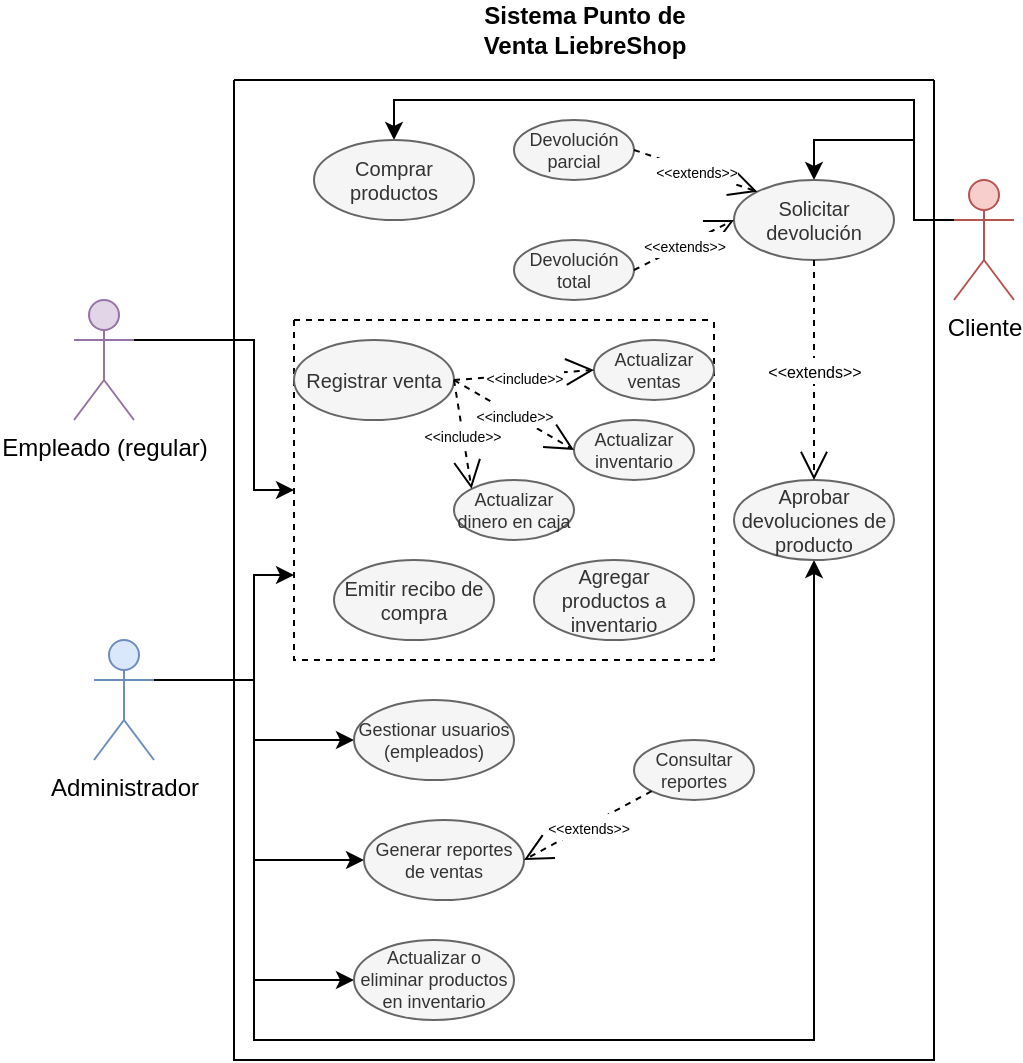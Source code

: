 <mxfile version="24.7.13">
  <diagram name="Página-1" id="3gVyPQIgP8HD0y9LEb7n">
    <mxGraphModel dx="1161" dy="629" grid="1" gridSize="10" guides="1" tooltips="1" connect="1" arrows="1" fold="1" page="1" pageScale="1" pageWidth="1920" pageHeight="1200" math="0" shadow="0">
      <root>
        <mxCell id="0" />
        <mxCell id="1" parent="0" />
        <mxCell id="ANBc888wVuNyndApTUyL-28" style="edgeStyle=orthogonalEdgeStyle;rounded=0;orthogonalLoop=1;jettySize=auto;html=1;exitX=1;exitY=0.333;exitDx=0;exitDy=0;exitPerimeter=0;entryX=0;entryY=0.5;entryDx=0;entryDy=0;" edge="1" parent="1" source="ANBc888wVuNyndApTUyL-1" target="ANBc888wVuNyndApTUyL-27">
          <mxGeometry relative="1" as="geometry">
            <Array as="points">
              <mxPoint x="630" y="340" />
              <mxPoint x="630" y="415" />
            </Array>
          </mxGeometry>
        </mxCell>
        <mxCell id="ANBc888wVuNyndApTUyL-1" value="Empleado (regular)" style="shape=umlActor;verticalLabelPosition=bottom;verticalAlign=top;html=1;outlineConnect=0;fillColor=#e1d5e7;strokeColor=#9673a6;" vertex="1" parent="1">
          <mxGeometry x="540" y="320" width="30" height="60" as="geometry" />
        </mxCell>
        <mxCell id="ANBc888wVuNyndApTUyL-22" style="edgeStyle=orthogonalEdgeStyle;rounded=0;orthogonalLoop=1;jettySize=auto;html=1;exitX=0;exitY=0.333;exitDx=0;exitDy=0;exitPerimeter=0;entryX=0.5;entryY=0;entryDx=0;entryDy=0;" edge="1" parent="1" source="ANBc888wVuNyndApTUyL-2" target="ANBc888wVuNyndApTUyL-5">
          <mxGeometry relative="1" as="geometry">
            <Array as="points">
              <mxPoint x="960" y="280" />
              <mxPoint x="960" y="240" />
              <mxPoint x="910" y="240" />
            </Array>
          </mxGeometry>
        </mxCell>
        <mxCell id="ANBc888wVuNyndApTUyL-23" style="edgeStyle=orthogonalEdgeStyle;rounded=0;orthogonalLoop=1;jettySize=auto;html=1;exitX=0;exitY=0.333;exitDx=0;exitDy=0;exitPerimeter=0;entryX=0.5;entryY=0;entryDx=0;entryDy=0;" edge="1" parent="1" source="ANBc888wVuNyndApTUyL-2" target="ANBc888wVuNyndApTUyL-4">
          <mxGeometry relative="1" as="geometry">
            <Array as="points">
              <mxPoint x="960" y="280" />
              <mxPoint x="960" y="220" />
              <mxPoint x="700" y="220" />
            </Array>
          </mxGeometry>
        </mxCell>
        <mxCell id="ANBc888wVuNyndApTUyL-2" value="Cliente" style="shape=umlActor;verticalLabelPosition=bottom;verticalAlign=top;html=1;outlineConnect=0;fillColor=#f8cecc;strokeColor=#b85450;" vertex="1" parent="1">
          <mxGeometry x="980" y="260" width="30" height="60" as="geometry" />
        </mxCell>
        <mxCell id="ANBc888wVuNyndApTUyL-26" style="edgeStyle=orthogonalEdgeStyle;rounded=0;orthogonalLoop=1;jettySize=auto;html=1;exitX=1;exitY=0.333;exitDx=0;exitDy=0;exitPerimeter=0;entryX=0;entryY=0.5;entryDx=0;entryDy=0;" edge="1" parent="1" source="ANBc888wVuNyndApTUyL-3" target="ANBc888wVuNyndApTUyL-11">
          <mxGeometry relative="1" as="geometry" />
        </mxCell>
        <mxCell id="ANBc888wVuNyndApTUyL-29" style="edgeStyle=orthogonalEdgeStyle;rounded=0;orthogonalLoop=1;jettySize=auto;html=1;exitX=1;exitY=0.333;exitDx=0;exitDy=0;exitPerimeter=0;entryX=0;entryY=0.75;entryDx=0;entryDy=0;" edge="1" parent="1" source="ANBc888wVuNyndApTUyL-3" target="ANBc888wVuNyndApTUyL-27">
          <mxGeometry relative="1" as="geometry">
            <Array as="points">
              <mxPoint x="630" y="510" />
              <mxPoint x="630" y="457" />
            </Array>
          </mxGeometry>
        </mxCell>
        <mxCell id="ANBc888wVuNyndApTUyL-39" style="edgeStyle=orthogonalEdgeStyle;rounded=0;orthogonalLoop=1;jettySize=auto;html=1;exitX=1;exitY=0.333;exitDx=0;exitDy=0;exitPerimeter=0;entryX=0;entryY=0.5;entryDx=0;entryDy=0;" edge="1" parent="1" source="ANBc888wVuNyndApTUyL-3" target="ANBc888wVuNyndApTUyL-31">
          <mxGeometry relative="1" as="geometry">
            <Array as="points">
              <mxPoint x="630" y="510" />
              <mxPoint x="630" y="600" />
            </Array>
          </mxGeometry>
        </mxCell>
        <mxCell id="ANBc888wVuNyndApTUyL-40" style="edgeStyle=orthogonalEdgeStyle;rounded=0;orthogonalLoop=1;jettySize=auto;html=1;exitX=1;exitY=0.333;exitDx=0;exitDy=0;exitPerimeter=0;entryX=0;entryY=0.5;entryDx=0;entryDy=0;" edge="1" parent="1" source="ANBc888wVuNyndApTUyL-3" target="ANBc888wVuNyndApTUyL-9">
          <mxGeometry relative="1" as="geometry" />
        </mxCell>
        <mxCell id="ANBc888wVuNyndApTUyL-41" style="edgeStyle=orthogonalEdgeStyle;rounded=0;orthogonalLoop=1;jettySize=auto;html=1;exitX=1;exitY=0.333;exitDx=0;exitDy=0;exitPerimeter=0;entryX=0.5;entryY=1;entryDx=0;entryDy=0;" edge="1" parent="1" source="ANBc888wVuNyndApTUyL-3" target="ANBc888wVuNyndApTUyL-10">
          <mxGeometry relative="1" as="geometry">
            <Array as="points">
              <mxPoint x="630" y="510" />
              <mxPoint x="630" y="690" />
              <mxPoint x="910" y="690" />
            </Array>
          </mxGeometry>
        </mxCell>
        <mxCell id="ANBc888wVuNyndApTUyL-3" value="Administrador" style="shape=umlActor;verticalLabelPosition=bottom;verticalAlign=top;html=1;outlineConnect=0;fillColor=#dae8fc;strokeColor=#6c8ebf;" vertex="1" parent="1">
          <mxGeometry x="550" y="490" width="30" height="60" as="geometry" />
        </mxCell>
        <mxCell id="ANBc888wVuNyndApTUyL-15" value="" style="swimlane;startSize=0;" vertex="1" parent="1">
          <mxGeometry x="620" y="210" width="350" height="490" as="geometry">
            <mxRectangle x="620" y="210" width="50" height="40" as="alternateBounds" />
          </mxGeometry>
        </mxCell>
        <mxCell id="ANBc888wVuNyndApTUyL-4" value="Comprar productos" style="ellipse;whiteSpace=wrap;html=1;fontSize=10;fillColor=#f5f5f5;fontColor=#333333;strokeColor=#666666;" vertex="1" parent="ANBc888wVuNyndApTUyL-15">
          <mxGeometry x="40" y="30" width="80" height="40" as="geometry" />
        </mxCell>
        <mxCell id="ANBc888wVuNyndApTUyL-5" value="Solicitar devolución" style="ellipse;whiteSpace=wrap;html=1;fontSize=10;fillColor=#f5f5f5;fontColor=#333333;strokeColor=#666666;" vertex="1" parent="ANBc888wVuNyndApTUyL-15">
          <mxGeometry x="250" y="50" width="80" height="40" as="geometry" />
        </mxCell>
        <mxCell id="ANBc888wVuNyndApTUyL-12" value="Devolución total" style="ellipse;whiteSpace=wrap;html=1;fontSize=9;fillColor=#f5f5f5;fontColor=#333333;strokeColor=#666666;" vertex="1" parent="ANBc888wVuNyndApTUyL-15">
          <mxGeometry x="140" y="80" width="60" height="30" as="geometry" />
        </mxCell>
        <mxCell id="ANBc888wVuNyndApTUyL-9" value="Actualizar o eliminar productos en inventario" style="ellipse;whiteSpace=wrap;html=1;fontSize=9;fillColor=#f5f5f5;fontColor=#333333;strokeColor=#666666;" vertex="1" parent="ANBc888wVuNyndApTUyL-15">
          <mxGeometry x="60" y="430" width="80" height="40" as="geometry" />
        </mxCell>
        <mxCell id="ANBc888wVuNyndApTUyL-10" value="Aprobar devoluciones de producto" style="ellipse;whiteSpace=wrap;html=1;fontSize=10;fillColor=#f5f5f5;fontColor=#333333;strokeColor=#666666;" vertex="1" parent="ANBc888wVuNyndApTUyL-15">
          <mxGeometry x="250" y="200" width="80" height="40" as="geometry" />
        </mxCell>
        <mxCell id="ANBc888wVuNyndApTUyL-11" value="Gestionar usuarios (empleados)" style="ellipse;whiteSpace=wrap;html=1;fontSize=9;fillColor=#f5f5f5;fontColor=#333333;strokeColor=#666666;" vertex="1" parent="ANBc888wVuNyndApTUyL-15">
          <mxGeometry x="60" y="310" width="80" height="40" as="geometry" />
        </mxCell>
        <mxCell id="ANBc888wVuNyndApTUyL-25" value="&lt;font style=&quot;font-size: 8px;&quot;&gt;&amp;lt;&amp;lt;extends&amp;gt;&amp;gt;&lt;/font&gt;" style="endArrow=open;endSize=12;dashed=1;html=1;rounded=0;exitX=0.5;exitY=1;exitDx=0;exitDy=0;entryX=0.5;entryY=0;entryDx=0;entryDy=0;" edge="1" parent="ANBc888wVuNyndApTUyL-15" source="ANBc888wVuNyndApTUyL-5" target="ANBc888wVuNyndApTUyL-10">
          <mxGeometry width="160" relative="1" as="geometry">
            <mxPoint x="120" y="100" as="sourcePoint" />
            <mxPoint x="130" y="130" as="targetPoint" />
          </mxGeometry>
        </mxCell>
        <mxCell id="ANBc888wVuNyndApTUyL-27" value="" style="swimlane;startSize=0;dashed=1;" vertex="1" parent="ANBc888wVuNyndApTUyL-15">
          <mxGeometry x="30" y="120" width="210" height="170" as="geometry" />
        </mxCell>
        <mxCell id="ANBc888wVuNyndApTUyL-8" value="Emitir recibo de compra" style="ellipse;whiteSpace=wrap;html=1;fontSize=10;fillColor=#f5f5f5;fontColor=#333333;strokeColor=#666666;" vertex="1" parent="ANBc888wVuNyndApTUyL-27">
          <mxGeometry x="20" y="120" width="80" height="40" as="geometry" />
        </mxCell>
        <mxCell id="ANBc888wVuNyndApTUyL-7" value="Agregar productos a inventario" style="ellipse;whiteSpace=wrap;html=1;fontSize=10;fillColor=#f5f5f5;fontColor=#333333;strokeColor=#666666;" vertex="1" parent="ANBc888wVuNyndApTUyL-27">
          <mxGeometry x="120" y="120" width="80" height="40" as="geometry" />
        </mxCell>
        <mxCell id="ANBc888wVuNyndApTUyL-6" value="Registrar venta" style="ellipse;whiteSpace=wrap;html=1;fontSize=10;fillColor=#f5f5f5;fontColor=#333333;strokeColor=#666666;" vertex="1" parent="ANBc888wVuNyndApTUyL-27">
          <mxGeometry y="10" width="80" height="40" as="geometry" />
        </mxCell>
        <mxCell id="ANBc888wVuNyndApTUyL-42" value="Actualizar ventas" style="ellipse;whiteSpace=wrap;html=1;fontSize=9;fillColor=#f5f5f5;fontColor=#333333;strokeColor=#666666;" vertex="1" parent="ANBc888wVuNyndApTUyL-27">
          <mxGeometry x="150" y="10" width="60" height="30" as="geometry" />
        </mxCell>
        <mxCell id="ANBc888wVuNyndApTUyL-43" value="Actualizar inventario" style="ellipse;whiteSpace=wrap;html=1;fontSize=9;fillColor=#f5f5f5;fontColor=#333333;strokeColor=#666666;" vertex="1" parent="ANBc888wVuNyndApTUyL-27">
          <mxGeometry x="140" y="50" width="60" height="30" as="geometry" />
        </mxCell>
        <mxCell id="ANBc888wVuNyndApTUyL-44" value="Actualizar dinero en caja" style="ellipse;whiteSpace=wrap;html=1;fontSize=9;fillColor=#f5f5f5;fontColor=#333333;strokeColor=#666666;" vertex="1" parent="ANBc888wVuNyndApTUyL-27">
          <mxGeometry x="80" y="80" width="60" height="30" as="geometry" />
        </mxCell>
        <mxCell id="ANBc888wVuNyndApTUyL-45" value="&lt;font style=&quot;font-size: 7px;&quot;&gt;&amp;lt;&amp;lt;include&amp;gt;&amp;gt;&lt;/font&gt;" style="endArrow=open;endSize=12;dashed=1;html=1;rounded=0;exitX=1;exitY=0.5;exitDx=0;exitDy=0;entryX=0;entryY=0.5;entryDx=0;entryDy=0;" edge="1" parent="ANBc888wVuNyndApTUyL-27" source="ANBc888wVuNyndApTUyL-6" target="ANBc888wVuNyndApTUyL-42">
          <mxGeometry width="160" relative="1" as="geometry">
            <mxPoint x="180" y="-65" as="sourcePoint" />
            <mxPoint x="230" y="-40" as="targetPoint" />
          </mxGeometry>
        </mxCell>
        <mxCell id="ANBc888wVuNyndApTUyL-46" value="&lt;font style=&quot;font-size: 7px;&quot;&gt;&amp;lt;&amp;lt;include&amp;gt;&amp;gt;&lt;/font&gt;" style="endArrow=open;endSize=12;dashed=1;html=1;rounded=0;exitX=1;exitY=0.5;exitDx=0;exitDy=0;entryX=0;entryY=0.5;entryDx=0;entryDy=0;" edge="1" parent="ANBc888wVuNyndApTUyL-27" source="ANBc888wVuNyndApTUyL-6" target="ANBc888wVuNyndApTUyL-43">
          <mxGeometry width="160" relative="1" as="geometry">
            <mxPoint x="90" y="40" as="sourcePoint" />
            <mxPoint x="160" y="35" as="targetPoint" />
          </mxGeometry>
        </mxCell>
        <mxCell id="ANBc888wVuNyndApTUyL-47" value="&lt;font style=&quot;font-size: 7px;&quot;&gt;&amp;lt;&amp;lt;include&amp;gt;&amp;gt;&lt;/font&gt;" style="endArrow=open;endSize=12;dashed=1;html=1;rounded=0;exitX=1;exitY=0.5;exitDx=0;exitDy=0;entryX=0;entryY=0;entryDx=0;entryDy=0;" edge="1" parent="ANBc888wVuNyndApTUyL-27" source="ANBc888wVuNyndApTUyL-6" target="ANBc888wVuNyndApTUyL-44">
          <mxGeometry width="160" relative="1" as="geometry">
            <mxPoint x="90" y="40" as="sourcePoint" />
            <mxPoint x="150" y="75" as="targetPoint" />
          </mxGeometry>
        </mxCell>
        <mxCell id="ANBc888wVuNyndApTUyL-32" value="Devolución parcial" style="ellipse;whiteSpace=wrap;html=1;fontSize=9;fillColor=#f5f5f5;fontColor=#333333;strokeColor=#666666;" vertex="1" parent="ANBc888wVuNyndApTUyL-15">
          <mxGeometry x="140" y="20" width="60" height="30" as="geometry" />
        </mxCell>
        <mxCell id="ANBc888wVuNyndApTUyL-35" value="&lt;font style=&quot;font-size: 7px;&quot;&gt;&amp;lt;&amp;lt;extends&amp;gt;&amp;gt;&lt;/font&gt;" style="endArrow=open;endSize=12;dashed=1;html=1;rounded=0;exitX=1;exitY=0.5;exitDx=0;exitDy=0;entryX=0;entryY=0;entryDx=0;entryDy=0;" edge="1" parent="ANBc888wVuNyndApTUyL-15" source="ANBc888wVuNyndApTUyL-32" target="ANBc888wVuNyndApTUyL-5">
          <mxGeometry width="160" relative="1" as="geometry">
            <mxPoint x="90" y="80" as="sourcePoint" />
            <mxPoint x="140" y="140" as="targetPoint" />
          </mxGeometry>
        </mxCell>
        <mxCell id="ANBc888wVuNyndApTUyL-36" value="&lt;font style=&quot;font-size: 7px;&quot;&gt;&amp;lt;&amp;lt;extends&amp;gt;&amp;gt;&lt;/font&gt;" style="endArrow=open;endSize=12;dashed=1;html=1;rounded=0;exitX=1;exitY=0.5;exitDx=0;exitDy=0;entryX=0;entryY=0.5;entryDx=0;entryDy=0;" edge="1" parent="ANBc888wVuNyndApTUyL-15" source="ANBc888wVuNyndApTUyL-12" target="ANBc888wVuNyndApTUyL-5">
          <mxGeometry width="160" relative="1" as="geometry">
            <mxPoint x="215" y="55" as="sourcePoint" />
            <mxPoint x="250" y="70" as="targetPoint" />
          </mxGeometry>
        </mxCell>
        <mxCell id="ANBc888wVuNyndApTUyL-37" value="Consultar reportes" style="ellipse;whiteSpace=wrap;html=1;fontSize=9;fillColor=#f5f5f5;fontColor=#333333;strokeColor=#666666;" vertex="1" parent="ANBc888wVuNyndApTUyL-15">
          <mxGeometry x="200" y="330" width="60" height="30" as="geometry" />
        </mxCell>
        <mxCell id="ANBc888wVuNyndApTUyL-31" value="Generar reportes de ventas" style="ellipse;whiteSpace=wrap;html=1;fontSize=9;fillColor=#f5f5f5;fontColor=#333333;strokeColor=#666666;" vertex="1" parent="ANBc888wVuNyndApTUyL-15">
          <mxGeometry x="65" y="370" width="80" height="40" as="geometry" />
        </mxCell>
        <mxCell id="ANBc888wVuNyndApTUyL-38" value="&lt;font style=&quot;font-size: 7px;&quot;&gt;&amp;lt;&amp;lt;extends&amp;gt;&amp;gt;&lt;/font&gt;" style="endArrow=open;endSize=12;dashed=1;html=1;rounded=0;exitX=0;exitY=1;exitDx=0;exitDy=0;entryX=1;entryY=0.5;entryDx=0;entryDy=0;" edge="1" parent="ANBc888wVuNyndApTUyL-15" source="ANBc888wVuNyndApTUyL-37" target="ANBc888wVuNyndApTUyL-31">
          <mxGeometry width="160" relative="1" as="geometry">
            <mxPoint x="215" y="145" as="sourcePoint" />
            <mxPoint x="272" y="134" as="targetPoint" />
          </mxGeometry>
        </mxCell>
        <mxCell id="ANBc888wVuNyndApTUyL-48" value="Sistema Punto de Venta LiebreShop" style="text;html=1;align=center;verticalAlign=middle;whiteSpace=wrap;rounded=0;fontStyle=1" vertex="1" parent="1">
          <mxGeometry x="727.5" y="170" width="135" height="30" as="geometry" />
        </mxCell>
      </root>
    </mxGraphModel>
  </diagram>
</mxfile>
